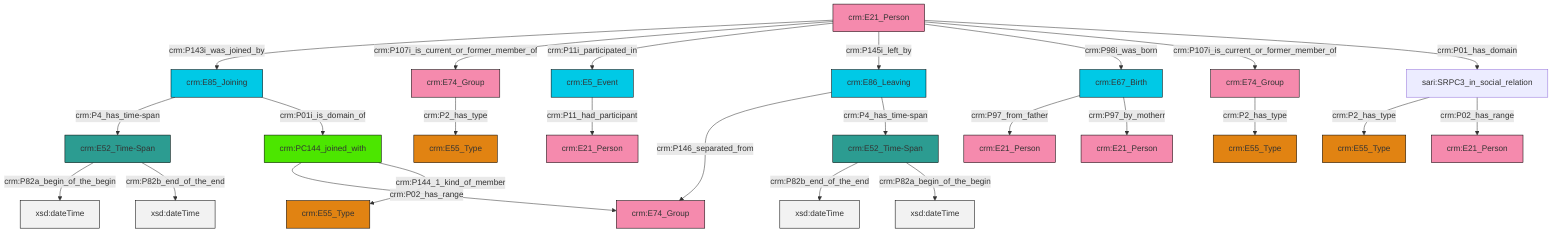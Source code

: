 graph TD
classDef Literal fill:#f2f2f2,stroke:#000000;
classDef CRM_Entity fill:#FFFFFF,stroke:#000000;
classDef Temporal_Entity fill:#00C9E6, stroke:#000000;
classDef Type fill:#E18312, stroke:#000000;
classDef Time-Span fill:#2C9C91, stroke:#000000;
classDef Appellation fill:#FFEB7F, stroke:#000000;
classDef Place fill:#008836, stroke:#000000;
classDef Persistent_Item fill:#B266B2, stroke:#000000;
classDef Conceptual_Object fill:#FFD700, stroke:#000000;
classDef Physical_Thing fill:#D2B48C, stroke:#000000;
classDef Actor fill:#f58aad, stroke:#000000;
classDef PC_Classes fill:#4ce600, stroke:#000000;
classDef Multi fill:#cccccc,stroke:#000000;

0["crm:E74_Group"]:::Actor -->|crm:P2_has_type| 1["crm:E55_Type"]:::Type
2["crm:E85_Joining"]:::Temporal_Entity -->|crm:P4_has_time-span| 3["crm:E52_Time-Span"]:::Time-Span
2["crm:E85_Joining"]:::Temporal_Entity -->|crm:P01i_is_domain_of| 4["crm:PC144_joined_with"]:::PC_Classes
8["sari:SRPC3_in_social_relation"]:::Default -->|crm:P2_has_type| 9["crm:E55_Type"]:::Type
10["crm:E21_Person"]:::Actor -->|crm:P143i_was_joined_by| 2["crm:E85_Joining"]:::Temporal_Entity
11["crm:E52_Time-Span"]:::Time-Span -->|crm:P82b_end_of_the_end| 12[xsd:dateTime]:::Literal
10["crm:E21_Person"]:::Actor -->|crm:P107i_is_current_or_former_member_of| 14["crm:E74_Group"]:::Actor
22["crm:E86_Leaving"]:::Temporal_Entity -->|crm:P146_separated_from| 18["crm:E74_Group"]:::Actor
4["crm:PC144_joined_with"]:::PC_Classes -->|crm:P02_has_range| 18["crm:E74_Group"]:::Actor
25["crm:E5_Event"]:::Temporal_Entity -->|crm:P11_had_participant| 26["crm:E21_Person"]:::Actor
28["crm:E67_Birth"]:::Temporal_Entity -->|crm:P97_from_father| 29["crm:E21_Person"]:::Actor
3["crm:E52_Time-Span"]:::Time-Span -->|crm:P82a_begin_of_the_begin| 31[xsd:dateTime]:::Literal
10["crm:E21_Person"]:::Actor -->|crm:P11i_participated_in| 25["crm:E5_Event"]:::Temporal_Entity
4["crm:PC144_joined_with"]:::PC_Classes -->|crm:P144_1_kind_of_member| 15["crm:E55_Type"]:::Type
8["sari:SRPC3_in_social_relation"]:::Default -->|crm:P02_has_range| 20["crm:E21_Person"]:::Actor
3["crm:E52_Time-Span"]:::Time-Span -->|crm:P82b_end_of_the_end| 34[xsd:dateTime]:::Literal
10["crm:E21_Person"]:::Actor -->|crm:P145i_left_by| 22["crm:E86_Leaving"]:::Temporal_Entity
14["crm:E74_Group"]:::Actor -->|crm:P2_has_type| 5["crm:E55_Type"]:::Type
10["crm:E21_Person"]:::Actor -->|crm:P98i_was_born| 28["crm:E67_Birth"]:::Temporal_Entity
22["crm:E86_Leaving"]:::Temporal_Entity -->|crm:P4_has_time-span| 11["crm:E52_Time-Span"]:::Time-Span
10["crm:E21_Person"]:::Actor -->|crm:P107i_is_current_or_former_member_of| 0["crm:E74_Group"]:::Actor
28["crm:E67_Birth"]:::Temporal_Entity -->|crm:P97_by_motherr| 23["crm:E21_Person"]:::Actor
10["crm:E21_Person"]:::Actor -->|crm:P01_has_domain| 8["sari:SRPC3_in_social_relation"]:::Default
11["crm:E52_Time-Span"]:::Time-Span -->|crm:P82a_begin_of_the_begin| 46[xsd:dateTime]:::Literal